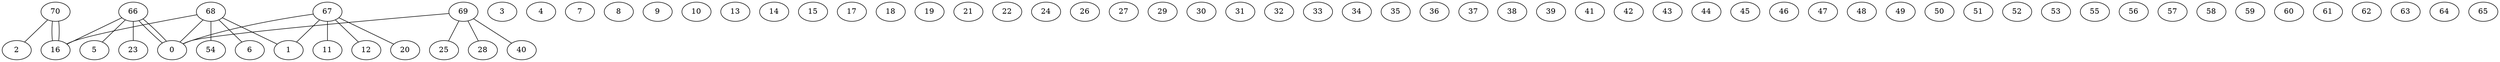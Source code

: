 graph G {
0;
1;
2;
3;
4;
5;
6;
7;
8;
9;
10;
11;
12;
13;
14;
15;
16;
17;
18;
19;
20;
21;
22;
23;
24;
25;
26;
27;
28;
29;
30;
31;
32;
33;
34;
35;
36;
37;
38;
39;
40;
41;
42;
43;
44;
45;
46;
47;
48;
49;
50;
51;
52;
53;
54;
55;
56;
57;
58;
59;
60;
61;
62;
63;
64;
65;
66;
67;
68;
69;
70;
70--2 ;
70--16 ;
70--16 ;
69--25 ;
69--28 ;
69--40 ;
69--0 ;
68--6 ;
68--54 ;
68--16 ;
68--1 ;
68--0 ;
67--11 ;
67--12 ;
67--20 ;
67--1 ;
67--0 ;
66--0 ;
66--23 ;
66--5 ;
66--16 ;
66--0 ;
}
